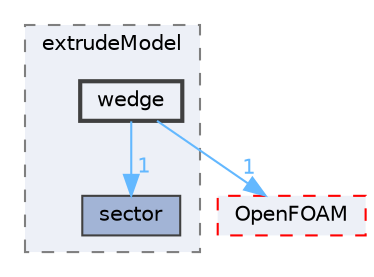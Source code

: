 digraph "src/mesh/extrudeModel/wedge"
{
 // LATEX_PDF_SIZE
  bgcolor="transparent";
  edge [fontname=Helvetica,fontsize=10,labelfontname=Helvetica,labelfontsize=10];
  node [fontname=Helvetica,fontsize=10,shape=box,height=0.2,width=0.4];
  compound=true
  subgraph clusterdir_8ffb679a374cef825c70454904c9ea60 {
    graph [ bgcolor="#edf0f7", pencolor="grey50", label="extrudeModel", fontname=Helvetica,fontsize=10 style="filled,dashed", URL="dir_8ffb679a374cef825c70454904c9ea60.html",tooltip=""]
  dir_a461c74c0b154a7f339040fbd1e1af2f [label="sector", fillcolor="#a2b4d6", color="grey25", style="filled", URL="dir_a461c74c0b154a7f339040fbd1e1af2f.html",tooltip=""];
  dir_6bba0e128cd3d07700930ea8fa1cbf99 [label="wedge", fillcolor="#edf0f7", color="grey25", style="filled,bold", URL="dir_6bba0e128cd3d07700930ea8fa1cbf99.html",tooltip=""];
  }
  dir_c5473ff19b20e6ec4dfe5c310b3778a8 [label="OpenFOAM", fillcolor="#edf0f7", color="red", style="filled,dashed", URL="dir_c5473ff19b20e6ec4dfe5c310b3778a8.html",tooltip=""];
  dir_6bba0e128cd3d07700930ea8fa1cbf99->dir_a461c74c0b154a7f339040fbd1e1af2f [headlabel="1", labeldistance=1.5 headhref="dir_004394_003469.html" href="dir_004394_003469.html" color="steelblue1" fontcolor="steelblue1"];
  dir_6bba0e128cd3d07700930ea8fa1cbf99->dir_c5473ff19b20e6ec4dfe5c310b3778a8 [headlabel="1", labeldistance=1.5 headhref="dir_004394_002695.html" href="dir_004394_002695.html" color="steelblue1" fontcolor="steelblue1"];
}
